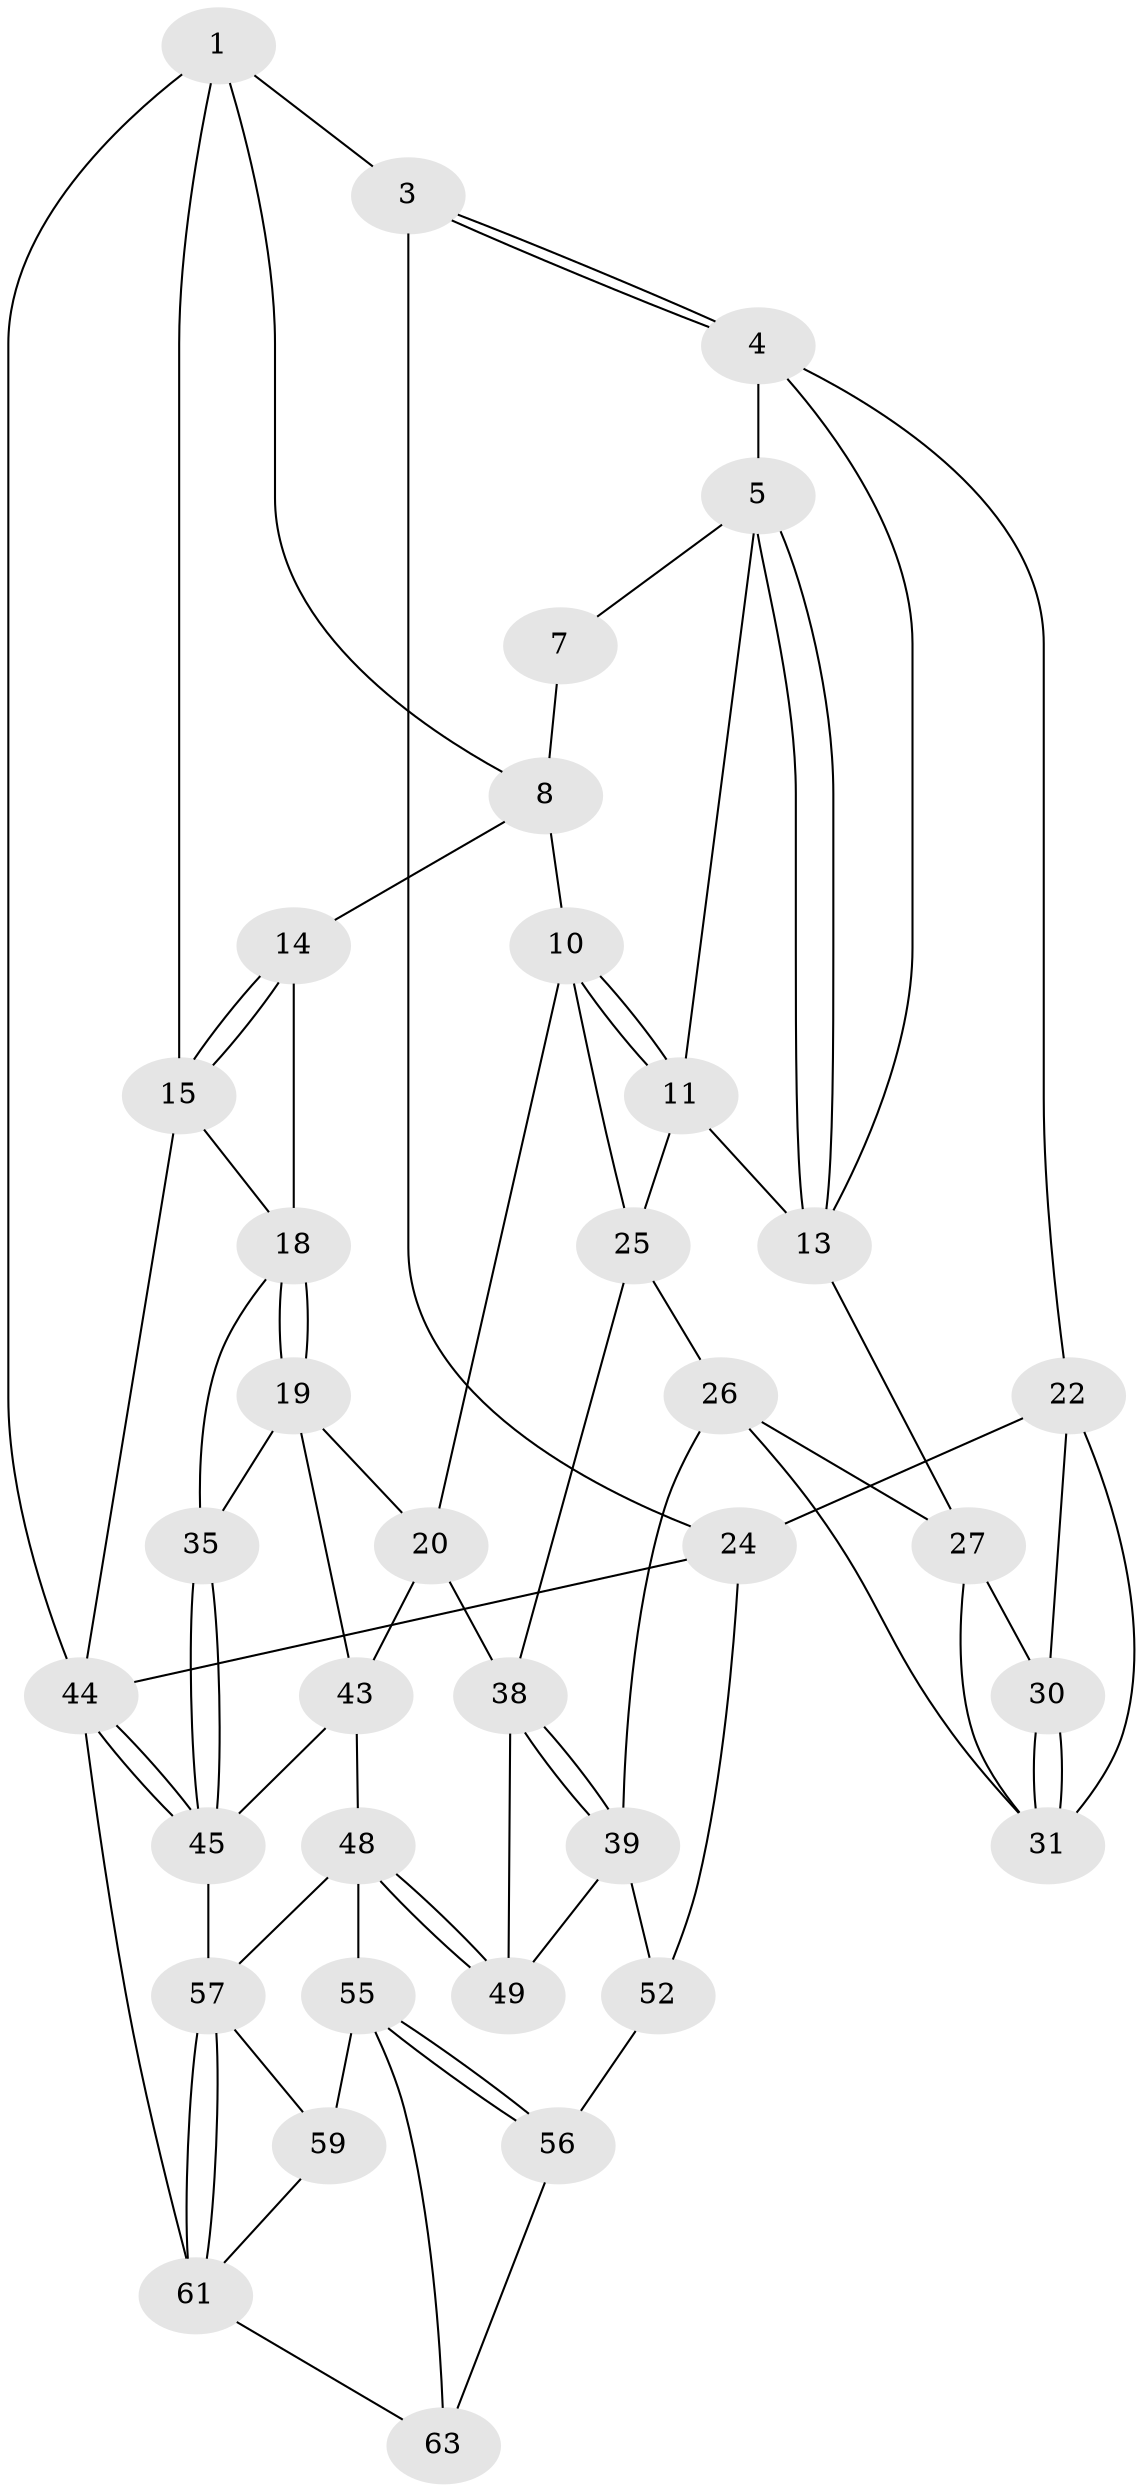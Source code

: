 // Generated by graph-tools (version 1.1) at 2025/24/03/03/25 07:24:35]
// undirected, 36 vertices, 79 edges
graph export_dot {
graph [start="1"]
  node [color=gray90,style=filled];
  1 [pos="+0.7345583405121257+0",super="+2"];
  3 [pos="+0+0"];
  4 [pos="+0.051816483036600997+0",super="+17"];
  5 [pos="+0.3844365551207416+0",super="+6"];
  7 [pos="+0.5422947661087758+0"];
  8 [pos="+0.775423769447774+0.008166618801637049",super="+9"];
  10 [pos="+0.6181168864106501+0.2293879636700119",super="+21"];
  11 [pos="+0.5400384518641099+0.1676043304970642",super="+12"];
  13 [pos="+0.37294616251644536+0.187012364866889",super="+16"];
  14 [pos="+0.866446384962438+0.11996548444536784"];
  15 [pos="+1+0.01815927784481297",super="+34"];
  18 [pos="+0.8666475676475834+0.2889276139461387",super="+33"];
  19 [pos="+0.7421331414108376+0.3719199370408467",super="+36"];
  20 [pos="+0.732151268693334+0.37240757873997804",super="+41"];
  22 [pos="+0.16816142371483225+0.25845878206385325",super="+23"];
  24 [pos="+0+0.4561436967750626",super="+51"];
  25 [pos="+0.4492370603987279+0.3767712020118347",super="+29"];
  26 [pos="+0.44455358788546173+0.3772342053797231",super="+37"];
  27 [pos="+0.33332130210237265+0.29943180134996206",super="+28"];
  30 [pos="+0.25563283708817525+0.29328117216502325"];
  31 [pos="+0.1353538121544378+0.5585408197873886",super="+32"];
  35 [pos="+1+0.6314495689231464"];
  38 [pos="+0.5196900798030478+0.48591288113760706",super="+42"];
  39 [pos="+0.3878664202539007+0.6245867169230839",super="+40"];
  43 [pos="+0.7746447720394375+0.6250500582825627",super="+47"];
  44 [pos="+1+0.6934807211631553",super="+46"];
  45 [pos="+1+0.6818274141684688",super="+50"];
  48 [pos="+0.5890774230961596+0.7174832110416819",super="+54"];
  49 [pos="+0.587309861368769+0.7137181882751591"];
  52 [pos="+0.2141548446296148+0.7062988313718808",super="+53"];
  55 [pos="+0.5215426917320523+0.8417945576688121",super="+60"];
  56 [pos="+0.3254405069478451+0.8555258510603562",super="+64"];
  57 [pos="+0.8493314173747727+0.8300511284009336",super="+58"];
  59 [pos="+0.6758645811986527+0.9935199627472815"];
  61 [pos="+0.8716223646585657+1",super="+62"];
  63 [pos="+0.46288148652431255+1"];
  1 -- 8;
  1 -- 3;
  1 -- 44;
  1 -- 15;
  3 -- 4;
  3 -- 4;
  3 -- 24 [weight=2];
  4 -- 5;
  4 -- 22;
  4 -- 13;
  5 -- 13;
  5 -- 13;
  5 -- 11;
  5 -- 7;
  7 -- 8;
  8 -- 14;
  8 -- 10;
  10 -- 11;
  10 -- 11;
  10 -- 25;
  10 -- 20;
  11 -- 25;
  11 -- 13;
  13 -- 27;
  14 -- 15;
  14 -- 15;
  14 -- 18;
  15 -- 44;
  15 -- 18;
  18 -- 19;
  18 -- 19;
  18 -- 35;
  19 -- 20;
  19 -- 35;
  19 -- 43;
  20 -- 43;
  20 -- 38;
  22 -- 30;
  22 -- 24;
  22 -- 31;
  24 -- 44;
  24 -- 52;
  25 -- 26;
  25 -- 38;
  26 -- 27;
  26 -- 39;
  26 -- 31;
  27 -- 30;
  27 -- 31;
  30 -- 31;
  30 -- 31;
  35 -- 45;
  35 -- 45;
  38 -- 39;
  38 -- 39;
  38 -- 49;
  39 -- 49;
  39 -- 52;
  43 -- 48;
  43 -- 45;
  44 -- 45;
  44 -- 45;
  44 -- 61;
  45 -- 57;
  48 -- 49;
  48 -- 49;
  48 -- 55;
  48 -- 57;
  52 -- 56 [weight=2];
  55 -- 56;
  55 -- 56;
  55 -- 59;
  55 -- 63;
  56 -- 63;
  57 -- 61;
  57 -- 61;
  57 -- 59;
  59 -- 61;
  61 -- 63;
}
